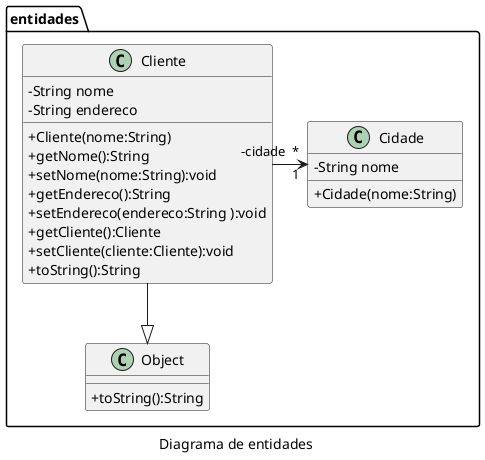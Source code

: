 @startuml
skinparam classAttributeIconSize 0
' left to right direction
caption Diagrama de entidades
namespace entidades {
    class Cliente {
        - String nome
        - String endereco
        + Cliente(nome:String)
        + getNome():String
        + setNome(nome:String):void
        + getEndereco():String
        + setEndereco(endereco:String ):void
        + getCliente():Cliente
        + setCliente(cliente:Cliente):void
        + toString():String
    }
    class Cidade {
        - String nome
        + Cidade(nome:String)
    }
    class Object {
        + toString():String
    }
    Cliente "-cidade  *" -> "1" Cidade
    Cliente --|>  Object
}
@enduml